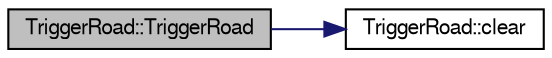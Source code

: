 digraph "TriggerRoad::TriggerRoad"
{
  bgcolor="transparent";
  edge [fontname="FreeSans",fontsize="10",labelfontname="FreeSans",labelfontsize="10"];
  node [fontname="FreeSans",fontsize="10",shape=record];
  rankdir="LR";
  Node1 [label="TriggerRoad::TriggerRoad",height=0.2,width=0.4,color="black", fillcolor="grey75", style="filled" fontcolor="black"];
  Node1 -> Node2 [color="midnightblue",fontsize="10",style="solid",fontname="FreeSans"];
  Node2 [label="TriggerRoad::clear",height=0.2,width=0.4,color="black",URL="$d5/d72/classTriggerRoad.html#ad1799daa1cd4a7c7f8d0b39c97b7a802"];
}
